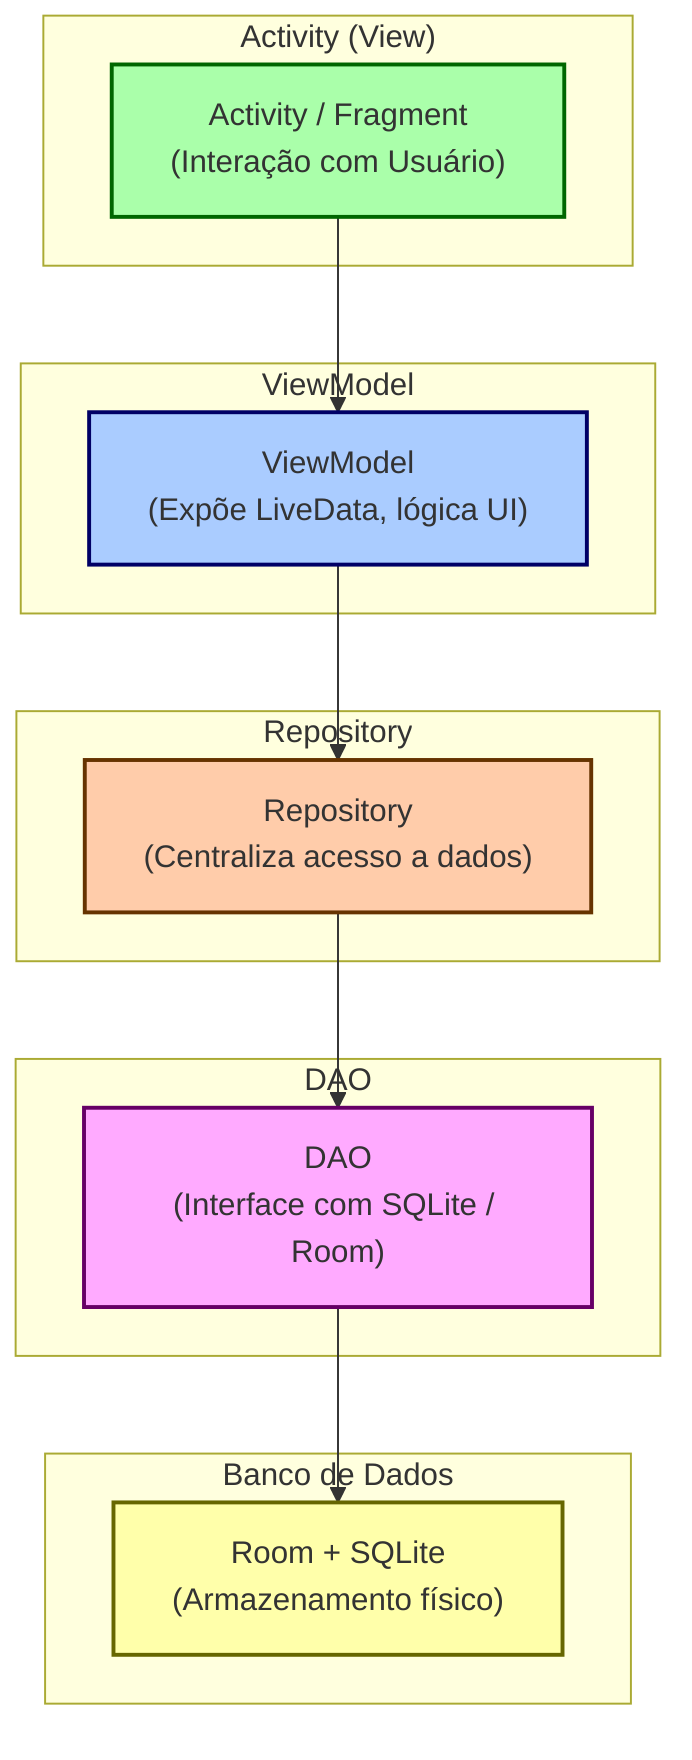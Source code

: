 flowchart TB
    classDef ui fill:#aaffaa,stroke:#006600,stroke-width:2px
    classDef viewmodel fill:#aaccff,stroke:#000066,stroke-width:2px
    classDef repository fill:#ffccaa,stroke:#663300,stroke-width:2px
    classDef dao fill:#ffaaff,stroke:#660066,stroke-width:2px
    classDef database fill:#ffffaa,stroke:#666600,stroke-width:2px

    subgraph UI["Activity (View)"]
        UI1["Activity / Fragment\n(Interação com Usuário)"]
    end

    subgraph VM["ViewModel"]
        VM1["ViewModel\n(Expõe LiveData, lógica UI)"]
    end

    subgraph Repo["Repository"]
        R1["Repository\n(Centraliza acesso a dados)"]
    end

    subgraph DAO["DAO"]
        DAO1["DAO\n(Interface com SQLite / Room)"]
    end

    subgraph DB["Banco de Dados"]
        DB1["Room + SQLite\n(Armazenamento físico)"]
    end

    UI1 --> VM1
    VM1 --> R1
    R1 --> DAO1
    DAO1 --> DB1

    class UI1 ui
    class VM1 viewmodel
    class R1 repository
    class DAO1 dao
    class DB1 database